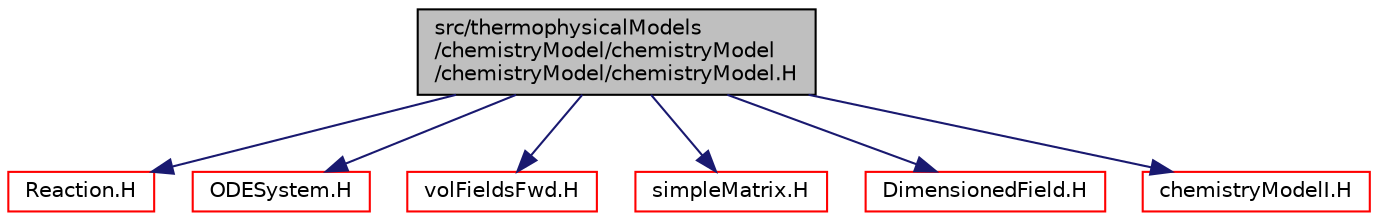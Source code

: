 digraph "src/thermophysicalModels/chemistryModel/chemistryModel/chemistryModel/chemistryModel.H"
{
  bgcolor="transparent";
  edge [fontname="Helvetica",fontsize="10",labelfontname="Helvetica",labelfontsize="10"];
  node [fontname="Helvetica",fontsize="10",shape=record];
  Node1 [label="src/thermophysicalModels\l/chemistryModel/chemistryModel\l/chemistryModel/chemistryModel.H",height=0.2,width=0.4,color="black", fillcolor="grey75", style="filled", fontcolor="black"];
  Node1 -> Node2 [color="midnightblue",fontsize="10",style="solid",fontname="Helvetica"];
  Node2 [label="Reaction.H",height=0.2,width=0.4,color="red",URL="$a10528.html"];
  Node1 -> Node3 [color="midnightblue",fontsize="10",style="solid",fontname="Helvetica"];
  Node3 [label="ODESystem.H",height=0.2,width=0.4,color="red",URL="$a07717.html"];
  Node1 -> Node4 [color="midnightblue",fontsize="10",style="solid",fontname="Helvetica"];
  Node4 [label="volFieldsFwd.H",height=0.2,width=0.4,color="red",URL="$a05790.html"];
  Node1 -> Node5 [color="midnightblue",fontsize="10",style="solid",fontname="Helvetica"];
  Node5 [label="simpleMatrix.H",height=0.2,width=0.4,color="red",URL="$a08625.html"];
  Node1 -> Node6 [color="midnightblue",fontsize="10",style="solid",fontname="Helvetica"];
  Node6 [label="DimensionedField.H",height=0.2,width=0.4,color="red",URL="$a08070.html"];
  Node1 -> Node7 [color="midnightblue",fontsize="10",style="solid",fontname="Helvetica"];
  Node7 [label="chemistryModelI.H",height=0.2,width=0.4,color="red",URL="$a10161.html"];
}

